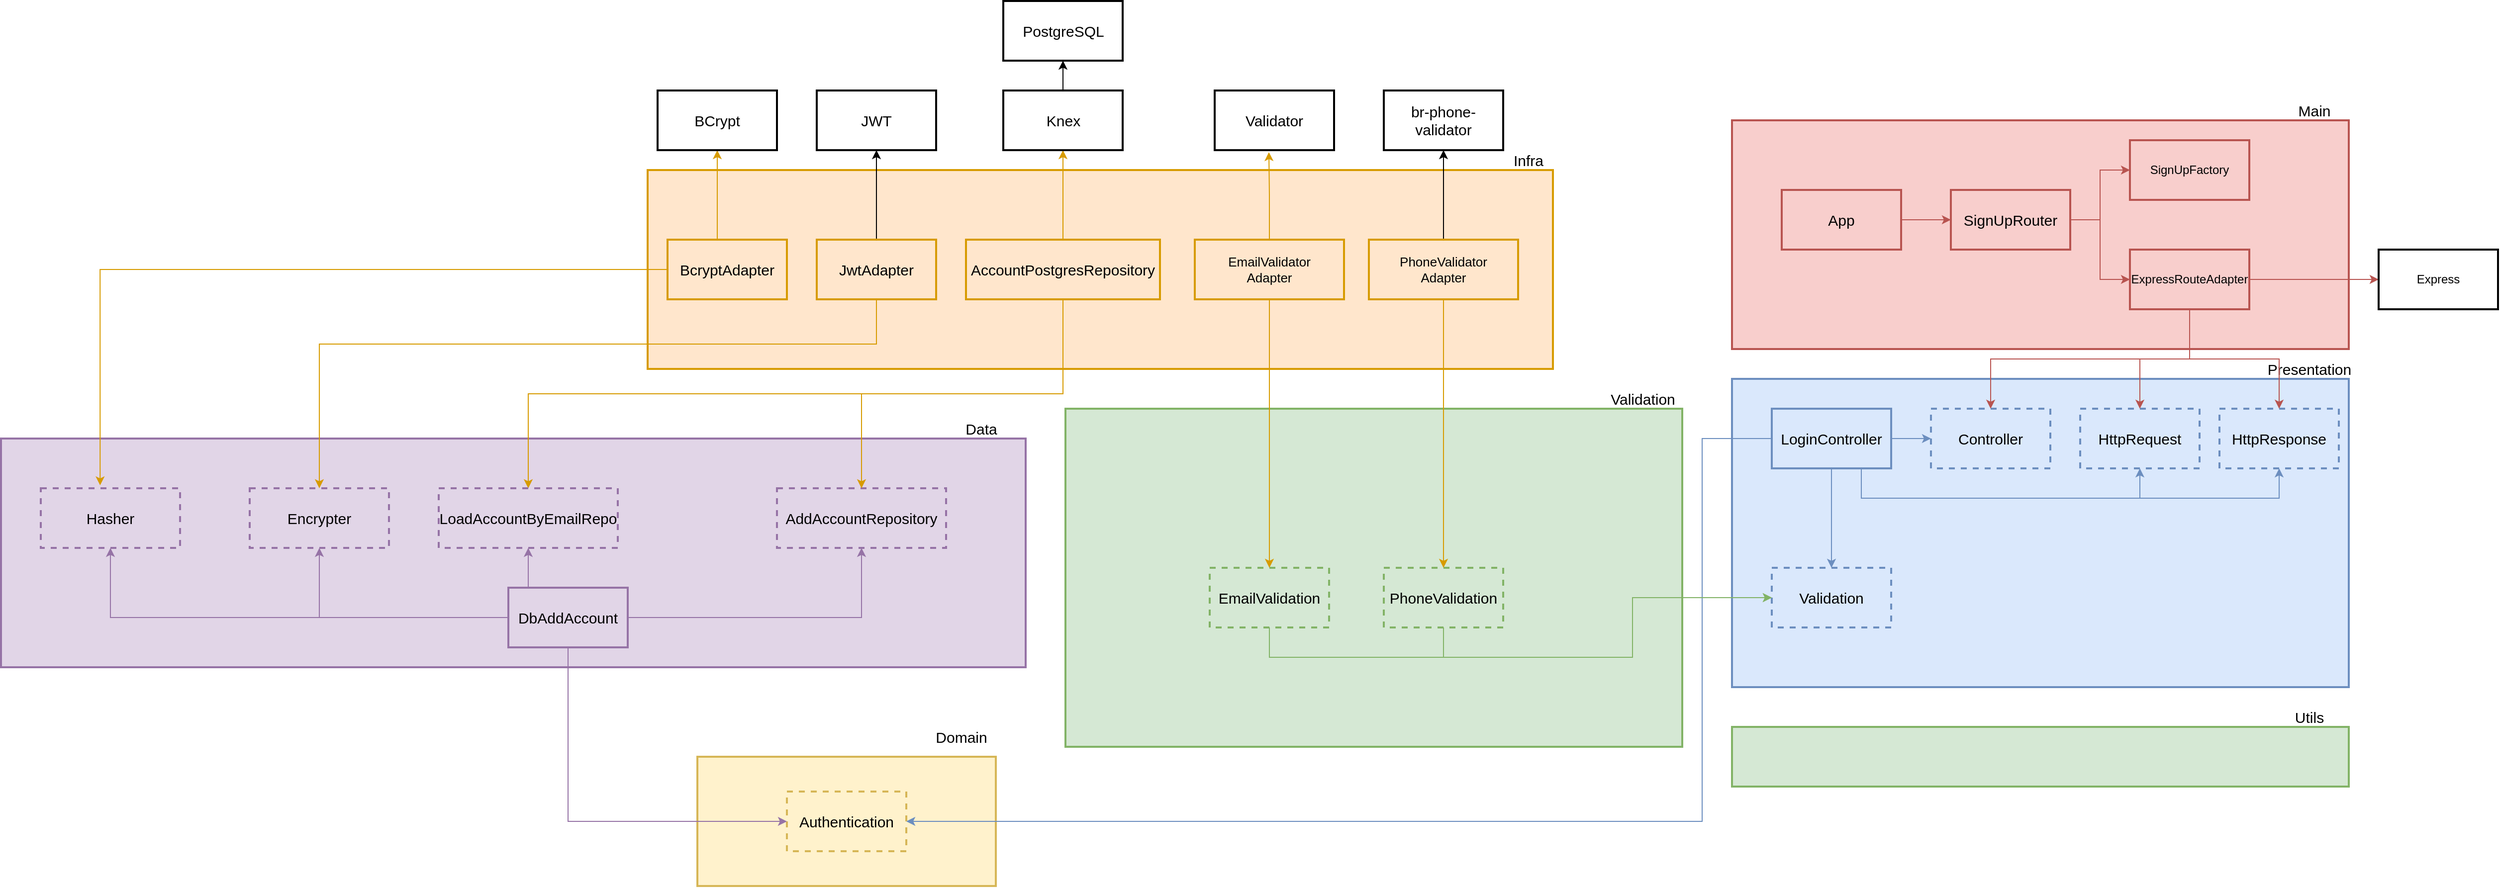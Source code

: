 <mxfile version="13.6.2" type="device"><diagram id="3v8mbWNxeB-T8PDBiBoE" name="Page-1"><mxGraphModel dx="2506" dy="1663" grid="1" gridSize="10" guides="1" tooltips="1" connect="1" arrows="1" fold="1" page="1" pageScale="1" pageWidth="827" pageHeight="1169" math="0" shadow="0"><root><mxCell id="0"/><mxCell id="1" parent="0"/><mxCell id="OiFVgyWEscuLVjaLXnBH-1" value="" style="rounded=0;whiteSpace=wrap;html=1;strokeWidth=2;fillColor=#d5e8d4;strokeColor=#82b366;" parent="1" vertex="1"><mxGeometry x="-50" y="290" width="620" height="340" as="geometry"/></mxCell><mxCell id="J38bCyYdGLNJjAUYLnjZ-1" value="" style="rounded=0;whiteSpace=wrap;html=1;strokeWidth=2;fillColor=#fff2cc;strokeColor=#d6b656;" parent="1" vertex="1"><mxGeometry x="-420" y="640" width="300" height="130" as="geometry"/></mxCell><mxCell id="J38bCyYdGLNJjAUYLnjZ-2" value="&lt;font style=&quot;font-size: 15px&quot;&gt;Domain&lt;/font&gt;" style="text;html=1;resizable=0;autosize=1;align=center;verticalAlign=middle;points=[];fillColor=none;strokeColor=none;rounded=0;dashed=1;" parent="1" vertex="1"><mxGeometry x="-190" y="610" width="70" height="20" as="geometry"/></mxCell><mxCell id="J38bCyYdGLNJjAUYLnjZ-4" value="" style="rounded=0;whiteSpace=wrap;html=1;strokeWidth=2;fillColor=#dae8fc;strokeColor=#6c8ebf;" parent="1" vertex="1"><mxGeometry x="620" y="260" width="620" height="310" as="geometry"/></mxCell><mxCell id="J38bCyYdGLNJjAUYLnjZ-5" value="&lt;font style=&quot;font-size: 15px&quot;&gt;Authentication&lt;/font&gt;" style="rounded=0;whiteSpace=wrap;html=1;strokeWidth=2;dashed=1;fillColor=#fff2cc;strokeColor=#d6b656;" parent="1" vertex="1"><mxGeometry x="-330" y="675" width="120" height="60" as="geometry"/></mxCell><mxCell id="J38bCyYdGLNJjAUYLnjZ-8" style="edgeStyle=orthogonalEdgeStyle;rounded=0;orthogonalLoop=1;jettySize=auto;html=1;exitX=0;exitY=0.5;exitDx=0;exitDy=0;entryX=1;entryY=0.5;entryDx=0;entryDy=0;fillColor=#dae8fc;strokeColor=#6c8ebf;" parent="1" source="J38bCyYdGLNJjAUYLnjZ-6" target="J38bCyYdGLNJjAUYLnjZ-5" edge="1"><mxGeometry relative="1" as="geometry"><Array as="points"><mxPoint x="590" y="320"/><mxPoint x="590" y="705"/></Array></mxGeometry></mxCell><mxCell id="J38bCyYdGLNJjAUYLnjZ-10" style="edgeStyle=orthogonalEdgeStyle;rounded=0;orthogonalLoop=1;jettySize=auto;html=1;exitX=1;exitY=0.5;exitDx=0;exitDy=0;fillColor=#dae8fc;strokeColor=#6c8ebf;" parent="1" source="J38bCyYdGLNJjAUYLnjZ-6" target="J38bCyYdGLNJjAUYLnjZ-9" edge="1"><mxGeometry relative="1" as="geometry"/></mxCell><mxCell id="J38bCyYdGLNJjAUYLnjZ-12" style="edgeStyle=orthogonalEdgeStyle;rounded=0;orthogonalLoop=1;jettySize=auto;html=1;exitX=0.75;exitY=1;exitDx=0;exitDy=0;entryX=0.5;entryY=1;entryDx=0;entryDy=0;fillColor=#dae8fc;strokeColor=#6c8ebf;" parent="1" source="J38bCyYdGLNJjAUYLnjZ-6" target="J38bCyYdGLNJjAUYLnjZ-11" edge="1"><mxGeometry relative="1" as="geometry"><Array as="points"><mxPoint x="750" y="380"/><mxPoint x="1030" y="380"/></Array></mxGeometry></mxCell><mxCell id="J38bCyYdGLNJjAUYLnjZ-14" style="edgeStyle=orthogonalEdgeStyle;rounded=0;orthogonalLoop=1;jettySize=auto;html=1;exitX=0.75;exitY=1;exitDx=0;exitDy=0;entryX=0.5;entryY=1;entryDx=0;entryDy=0;fillColor=#dae8fc;strokeColor=#6c8ebf;" parent="1" source="J38bCyYdGLNJjAUYLnjZ-6" target="J38bCyYdGLNJjAUYLnjZ-13" edge="1"><mxGeometry relative="1" as="geometry"><Array as="points"><mxPoint x="750" y="380"/><mxPoint x="1170" y="380"/></Array></mxGeometry></mxCell><mxCell id="J38bCyYdGLNJjAUYLnjZ-26" style="edgeStyle=orthogonalEdgeStyle;rounded=0;orthogonalLoop=1;jettySize=auto;html=1;exitX=0.5;exitY=1;exitDx=0;exitDy=0;entryX=0.5;entryY=0;entryDx=0;entryDy=0;fillColor=#dae8fc;strokeColor=#6c8ebf;" parent="1" source="J38bCyYdGLNJjAUYLnjZ-6" target="J38bCyYdGLNJjAUYLnjZ-25" edge="1"><mxGeometry relative="1" as="geometry"/></mxCell><mxCell id="J38bCyYdGLNJjAUYLnjZ-6" value="&lt;font style=&quot;font-size: 15px&quot;&gt;LoginController&lt;/font&gt;" style="rounded=0;whiteSpace=wrap;html=1;strokeWidth=2;strokeColor=#6c8ebf;fillColor=#dae8fc;" parent="1" vertex="1"><mxGeometry x="660" y="290" width="120" height="60" as="geometry"/></mxCell><mxCell id="J38bCyYdGLNJjAUYLnjZ-9" value="&lt;font style=&quot;font-size: 15px&quot;&gt;Controller&lt;/font&gt;" style="rounded=0;whiteSpace=wrap;html=1;strokeWidth=2;fillColor=#dae8fc;dashed=1;strokeColor=#6c8ebf;" parent="1" vertex="1"><mxGeometry x="820" y="290" width="120" height="60" as="geometry"/></mxCell><mxCell id="J38bCyYdGLNJjAUYLnjZ-11" value="&lt;font style=&quot;font-size: 15px&quot;&gt;HttpRequest&lt;/font&gt;" style="rounded=0;whiteSpace=wrap;html=1;strokeWidth=2;fillColor=#dae8fc;dashed=1;strokeColor=#6c8ebf;" parent="1" vertex="1"><mxGeometry x="970" y="290" width="120" height="60" as="geometry"/></mxCell><mxCell id="J38bCyYdGLNJjAUYLnjZ-13" value="&lt;font style=&quot;font-size: 15px&quot;&gt;HttpResponse&lt;/font&gt;" style="rounded=0;whiteSpace=wrap;html=1;strokeWidth=2;fillColor=#dae8fc;dashed=1;strokeColor=#6c8ebf;" parent="1" vertex="1"><mxGeometry x="1110" y="290" width="120" height="60" as="geometry"/></mxCell><mxCell id="J38bCyYdGLNJjAUYLnjZ-21" value="&lt;font style=&quot;font-size: 15px&quot;&gt;Presentation&lt;/font&gt;" style="text;html=1;resizable=0;autosize=1;align=center;verticalAlign=middle;points=[];fillColor=none;strokeColor=none;rounded=0;dashed=1;" parent="1" vertex="1"><mxGeometry x="1150" y="240" width="100" height="20" as="geometry"/></mxCell><mxCell id="J38bCyYdGLNJjAUYLnjZ-22" value="" style="rounded=0;whiteSpace=wrap;html=1;strokeWidth=2;fillColor=#d5e8d4;strokeColor=#82b366;" parent="1" vertex="1"><mxGeometry x="620" y="610" width="620" height="60" as="geometry"/></mxCell><mxCell id="J38bCyYdGLNJjAUYLnjZ-23" value="&lt;font style=&quot;font-size: 15px&quot;&gt;Utils&lt;/font&gt;" style="text;html=1;resizable=0;autosize=1;align=center;verticalAlign=middle;points=[];fillColor=none;strokeColor=none;rounded=0;dashed=1;" parent="1" vertex="1"><mxGeometry x="1180" y="590" width="40" height="20" as="geometry"/></mxCell><mxCell id="J38bCyYdGLNJjAUYLnjZ-25" value="&lt;font style=&quot;font-size: 15px&quot;&gt;Validation&lt;br&gt;&lt;/font&gt;" style="rounded=0;whiteSpace=wrap;html=1;strokeWidth=2;fillColor=#dae8fc;dashed=1;strokeColor=#6c8ebf;" parent="1" vertex="1"><mxGeometry x="660" y="450" width="120" height="60" as="geometry"/></mxCell><mxCell id="J38bCyYdGLNJjAUYLnjZ-28" value="&lt;span style=&quot;font-size: 15px&quot;&gt;EmailValidation&lt;/span&gt;" style="rounded=0;whiteSpace=wrap;html=1;strokeWidth=2;fillColor=#d5e8d4;dashed=1;strokeColor=#82b366;" parent="1" vertex="1"><mxGeometry x="95" y="450" width="120" height="60" as="geometry"/></mxCell><mxCell id="J38bCyYdGLNJjAUYLnjZ-40" value="" style="rounded=0;whiteSpace=wrap;html=1;strokeWidth=2;fillColor=#f8cecc;strokeColor=#b85450;" parent="1" vertex="1"><mxGeometry x="620" width="620" height="230" as="geometry"/></mxCell><mxCell id="J38bCyYdGLNJjAUYLnjZ-48" style="edgeStyle=orthogonalEdgeStyle;rounded=0;orthogonalLoop=1;jettySize=auto;html=1;exitX=1;exitY=0.5;exitDx=0;exitDy=0;entryX=0;entryY=0.5;entryDx=0;entryDy=0;fillColor=#f8cecc;strokeColor=#b85450;" parent="1" source="J38bCyYdGLNJjAUYLnjZ-41" target="J38bCyYdGLNJjAUYLnjZ-42" edge="1"><mxGeometry relative="1" as="geometry"/></mxCell><mxCell id="J38bCyYdGLNJjAUYLnjZ-41" value="&lt;font style=&quot;font-size: 15px&quot;&gt;App&lt;/font&gt;" style="rounded=0;whiteSpace=wrap;html=1;strokeWidth=2;fillColor=#f8cecc;strokeColor=#b85450;" parent="1" vertex="1"><mxGeometry x="670" y="70" width="120" height="60" as="geometry"/></mxCell><mxCell id="J38bCyYdGLNJjAUYLnjZ-47" style="edgeStyle=orthogonalEdgeStyle;rounded=0;orthogonalLoop=1;jettySize=auto;html=1;exitX=1;exitY=0.5;exitDx=0;exitDy=0;entryX=0;entryY=0.5;entryDx=0;entryDy=0;fillColor=#f8cecc;strokeColor=#b85450;" parent="1" source="J38bCyYdGLNJjAUYLnjZ-42" target="J38bCyYdGLNJjAUYLnjZ-43" edge="1"><mxGeometry relative="1" as="geometry"/></mxCell><mxCell id="J38bCyYdGLNJjAUYLnjZ-50" style="edgeStyle=orthogonalEdgeStyle;rounded=0;orthogonalLoop=1;jettySize=auto;html=1;exitX=1;exitY=0.5;exitDx=0;exitDy=0;entryX=0;entryY=0.5;entryDx=0;entryDy=0;fillColor=#f8cecc;strokeColor=#b85450;" parent="1" source="J38bCyYdGLNJjAUYLnjZ-42" target="J38bCyYdGLNJjAUYLnjZ-44" edge="1"><mxGeometry relative="1" as="geometry"/></mxCell><mxCell id="J38bCyYdGLNJjAUYLnjZ-42" value="&lt;font style=&quot;font-size: 15px&quot;&gt;SignUpRouter&lt;/font&gt;" style="rounded=0;whiteSpace=wrap;html=1;strokeWidth=2;fillColor=#f8cecc;strokeColor=#b85450;" parent="1" vertex="1"><mxGeometry x="840" y="70" width="120" height="60" as="geometry"/></mxCell><mxCell id="J38bCyYdGLNJjAUYLnjZ-43" value="SignUpFactory" style="rounded=0;whiteSpace=wrap;html=1;strokeWidth=2;fillColor=#f8cecc;strokeColor=#b85450;" parent="1" vertex="1"><mxGeometry x="1020" y="20" width="120" height="60" as="geometry"/></mxCell><mxCell id="J38bCyYdGLNJjAUYLnjZ-46" style="edgeStyle=orthogonalEdgeStyle;rounded=0;orthogonalLoop=1;jettySize=auto;html=1;exitX=1;exitY=0.5;exitDx=0;exitDy=0;entryX=0;entryY=0.5;entryDx=0;entryDy=0;fillColor=#f8cecc;strokeColor=#b85450;" parent="1" source="J38bCyYdGLNJjAUYLnjZ-44" target="J38bCyYdGLNJjAUYLnjZ-45" edge="1"><mxGeometry relative="1" as="geometry"/></mxCell><mxCell id="J38bCyYdGLNJjAUYLnjZ-70" style="edgeStyle=orthogonalEdgeStyle;rounded=0;orthogonalLoop=1;jettySize=auto;html=1;exitX=0.5;exitY=1;exitDx=0;exitDy=0;entryX=0.5;entryY=0;entryDx=0;entryDy=0;fillColor=#f8cecc;strokeColor=#b85450;" parent="1" source="J38bCyYdGLNJjAUYLnjZ-44" target="J38bCyYdGLNJjAUYLnjZ-9" edge="1"><mxGeometry relative="1" as="geometry"/></mxCell><mxCell id="J38bCyYdGLNJjAUYLnjZ-71" style="edgeStyle=orthogonalEdgeStyle;rounded=0;orthogonalLoop=1;jettySize=auto;html=1;exitX=0.5;exitY=1;exitDx=0;exitDy=0;entryX=0.5;entryY=0;entryDx=0;entryDy=0;fillColor=#f8cecc;strokeColor=#b85450;" parent="1" source="J38bCyYdGLNJjAUYLnjZ-44" target="J38bCyYdGLNJjAUYLnjZ-11" edge="1"><mxGeometry relative="1" as="geometry"/></mxCell><mxCell id="J38bCyYdGLNJjAUYLnjZ-72" style="edgeStyle=orthogonalEdgeStyle;rounded=0;orthogonalLoop=1;jettySize=auto;html=1;exitX=0.5;exitY=1;exitDx=0;exitDy=0;entryX=0.5;entryY=0;entryDx=0;entryDy=0;fillColor=#f8cecc;strokeColor=#b85450;" parent="1" source="J38bCyYdGLNJjAUYLnjZ-44" target="J38bCyYdGLNJjAUYLnjZ-13" edge="1"><mxGeometry relative="1" as="geometry"/></mxCell><mxCell id="J38bCyYdGLNJjAUYLnjZ-44" value="ExpressRouteAdapter" style="rounded=0;whiteSpace=wrap;html=1;strokeWidth=2;fillColor=#f8cecc;strokeColor=#b85450;" parent="1" vertex="1"><mxGeometry x="1020" y="130" width="120" height="60" as="geometry"/></mxCell><mxCell id="J38bCyYdGLNJjAUYLnjZ-45" value="Express&lt;br&gt;" style="rounded=0;whiteSpace=wrap;html=1;strokeWidth=2;fillColor=#ffffff;gradientColor=none;" parent="1" vertex="1"><mxGeometry x="1270" y="130" width="120" height="60" as="geometry"/></mxCell><mxCell id="J38bCyYdGLNJjAUYLnjZ-49" value="&lt;font style=&quot;font-size: 15px&quot;&gt;Main&lt;/font&gt;" style="text;html=1;resizable=0;autosize=1;align=center;verticalAlign=middle;points=[];fillColor=none;strokeColor=none;rounded=0;dashed=1;" parent="1" vertex="1"><mxGeometry x="1180" y="-20" width="50" height="20" as="geometry"/></mxCell><mxCell id="J38bCyYdGLNJjAUYLnjZ-51" value="" style="rounded=0;whiteSpace=wrap;html=1;strokeWidth=2;fillColor=#e1d5e7;strokeColor=#9673a6;" parent="1" vertex="1"><mxGeometry x="-1120" y="320" width="1030" height="230" as="geometry"/></mxCell><mxCell id="J38bCyYdGLNJjAUYLnjZ-53" value="&lt;font style=&quot;font-size: 15px&quot;&gt;Data&lt;/font&gt;" style="text;html=1;resizable=0;autosize=1;align=center;verticalAlign=middle;points=[];fillColor=none;strokeColor=none;rounded=0;dashed=1;" parent="1" vertex="1"><mxGeometry x="-160" y="300" width="50" height="20" as="geometry"/></mxCell><mxCell id="J38bCyYdGLNJjAUYLnjZ-54" value="&lt;font style=&quot;font-size: 15px&quot;&gt;Hasher&lt;/font&gt;" style="rounded=0;whiteSpace=wrap;html=1;strokeWidth=2;fillColor=#e1d5e7;strokeColor=#9673a6;dashed=1;" parent="1" vertex="1"><mxGeometry x="-1080" y="370" width="140" height="60" as="geometry"/></mxCell><mxCell id="J38bCyYdGLNJjAUYLnjZ-55" value="&lt;font style=&quot;font-size: 15px&quot;&gt;AddAccountRepository&lt;/font&gt;" style="rounded=0;whiteSpace=wrap;html=1;strokeWidth=2;fillColor=#e1d5e7;strokeColor=#9673a6;dashed=1;" parent="1" vertex="1"><mxGeometry x="-340" y="370" width="170" height="60" as="geometry"/></mxCell><mxCell id="J38bCyYdGLNJjAUYLnjZ-57" style="edgeStyle=orthogonalEdgeStyle;rounded=0;orthogonalLoop=1;jettySize=auto;html=1;exitX=0;exitY=0.5;exitDx=0;exitDy=0;entryX=0.5;entryY=1;entryDx=0;entryDy=0;fillColor=#e1d5e7;strokeColor=#9673a6;" parent="1" source="J38bCyYdGLNJjAUYLnjZ-56" target="J38bCyYdGLNJjAUYLnjZ-54" edge="1"><mxGeometry relative="1" as="geometry"><mxPoint x="-790" y="495" as="sourcePoint"/></mxGeometry></mxCell><mxCell id="J38bCyYdGLNJjAUYLnjZ-58" style="edgeStyle=orthogonalEdgeStyle;rounded=0;orthogonalLoop=1;jettySize=auto;html=1;exitX=1;exitY=0.5;exitDx=0;exitDy=0;entryX=0.5;entryY=1;entryDx=0;entryDy=0;fillColor=#e1d5e7;strokeColor=#9673a6;" parent="1" source="J38bCyYdGLNJjAUYLnjZ-56" target="J38bCyYdGLNJjAUYLnjZ-55" edge="1"><mxGeometry relative="1" as="geometry"/></mxCell><mxCell id="OiFVgyWEscuLVjaLXnBH-10" style="edgeStyle=orthogonalEdgeStyle;rounded=0;orthogonalLoop=1;jettySize=auto;html=1;exitX=0.5;exitY=1;exitDx=0;exitDy=0;entryX=0;entryY=0.5;entryDx=0;entryDy=0;fillColor=#e1d5e7;strokeColor=#9673a6;" parent="1" source="J38bCyYdGLNJjAUYLnjZ-56" target="J38bCyYdGLNJjAUYLnjZ-5" edge="1"><mxGeometry relative="1" as="geometry"/></mxCell><mxCell id="OiFVgyWEscuLVjaLXnBH-12" style="edgeStyle=orthogonalEdgeStyle;rounded=0;orthogonalLoop=1;jettySize=auto;html=1;exitX=0;exitY=0.5;exitDx=0;exitDy=0;fillColor=#e1d5e7;strokeColor=#9673a6;" parent="1" source="J38bCyYdGLNJjAUYLnjZ-56" target="_emrM3hDoWsgzuUFoliT-3" edge="1"><mxGeometry relative="1" as="geometry"><mxPoint x="-790" y="480" as="sourcePoint"/></mxGeometry></mxCell><mxCell id="OiFVgyWEscuLVjaLXnBH-19" style="edgeStyle=orthogonalEdgeStyle;rounded=0;orthogonalLoop=1;jettySize=auto;html=1;exitX=1;exitY=0.25;exitDx=0;exitDy=0;entryX=0.5;entryY=1;entryDx=0;entryDy=0;fillColor=#e1d5e7;strokeColor=#9673a6;" parent="1" source="J38bCyYdGLNJjAUYLnjZ-56" target="_emrM3hDoWsgzuUFoliT-8" edge="1"><mxGeometry relative="1" as="geometry"><Array as="points"><mxPoint x="-590" y="485"/></Array></mxGeometry></mxCell><mxCell id="J38bCyYdGLNJjAUYLnjZ-56" value="&lt;font style=&quot;font-size: 15px&quot;&gt;DbAddAccount&lt;br&gt;&lt;/font&gt;" style="rounded=0;whiteSpace=wrap;html=1;strokeWidth=2;fillColor=#e1d5e7;strokeColor=#9673a6;" parent="1" vertex="1"><mxGeometry x="-610" y="470" width="120" height="60" as="geometry"/></mxCell><mxCell id="J38bCyYdGLNJjAUYLnjZ-59" value="" style="rounded=0;whiteSpace=wrap;html=1;strokeWidth=2;fillColor=#ffe6cc;strokeColor=#d79b00;" parent="1" vertex="1"><mxGeometry x="-470" y="50" width="910" height="200" as="geometry"/></mxCell><mxCell id="J38bCyYdGLNJjAUYLnjZ-60" value="&lt;font style=&quot;font-size: 15px&quot;&gt;Infra&lt;/font&gt;" style="text;html=1;resizable=0;autosize=1;align=center;verticalAlign=middle;points=[];fillColor=none;strokeColor=none;rounded=0;dashed=1;" parent="1" vertex="1"><mxGeometry x="390" y="30" width="50" height="20" as="geometry"/></mxCell><mxCell id="J38bCyYdGLNJjAUYLnjZ-64" style="edgeStyle=orthogonalEdgeStyle;rounded=0;orthogonalLoop=1;jettySize=auto;html=1;exitX=0;exitY=0.5;exitDx=0;exitDy=0;entryX=0.5;entryY=1;entryDx=0;entryDy=0;fillColor=#ffe6cc;strokeColor=#d79b00;" parent="1" source="J38bCyYdGLNJjAUYLnjZ-61" target="J38bCyYdGLNJjAUYLnjZ-63" edge="1"><mxGeometry relative="1" as="geometry"><mxPoint x="-320" y="-40" as="targetPoint"/><Array as="points"><mxPoint x="-450" y="140"/><mxPoint x="-400" y="140"/></Array></mxGeometry></mxCell><mxCell id="J38bCyYdGLNJjAUYLnjZ-61" value="&lt;font style=&quot;font-size: 15px&quot;&gt;BcryptAdapter&lt;/font&gt;" style="rounded=0;whiteSpace=wrap;html=1;strokeWidth=2;fillColor=#ffe6cc;strokeColor=#d79b00;" parent="1" vertex="1"><mxGeometry x="-450" y="120" width="120" height="60" as="geometry"/></mxCell><mxCell id="J38bCyYdGLNJjAUYLnjZ-63" value="&lt;font style=&quot;font-size: 15px&quot;&gt;BCrypt&lt;/font&gt;" style="rounded=0;whiteSpace=wrap;html=1;strokeWidth=2;fillColor=#ffffff;gradientColor=none;" parent="1" vertex="1"><mxGeometry x="-460" y="-30" width="120" height="60" as="geometry"/></mxCell><mxCell id="J38bCyYdGLNJjAUYLnjZ-67" style="edgeStyle=orthogonalEdgeStyle;rounded=0;orthogonalLoop=1;jettySize=auto;html=1;exitX=0.5;exitY=1;exitDx=0;exitDy=0;fillColor=#ffe6cc;strokeColor=#d79b00;" parent="1" source="J38bCyYdGLNJjAUYLnjZ-65" target="J38bCyYdGLNJjAUYLnjZ-55" edge="1"><mxGeometry relative="1" as="geometry"/></mxCell><mxCell id="J38bCyYdGLNJjAUYLnjZ-68" style="edgeStyle=orthogonalEdgeStyle;rounded=0;orthogonalLoop=1;jettySize=auto;html=1;exitX=0.5;exitY=0;exitDx=0;exitDy=0;entryX=0.5;entryY=1;entryDx=0;entryDy=0;fillColor=#ffe6cc;strokeColor=#d79b00;" parent="1" source="J38bCyYdGLNJjAUYLnjZ-65" target="J38bCyYdGLNJjAUYLnjZ-66" edge="1"><mxGeometry relative="1" as="geometry"/></mxCell><mxCell id="_emrM3hDoWsgzuUFoliT-11" style="edgeStyle=orthogonalEdgeStyle;rounded=0;orthogonalLoop=1;jettySize=auto;html=1;exitX=0.5;exitY=1;exitDx=0;exitDy=0;entryX=0.5;entryY=0;entryDx=0;entryDy=0;fillColor=#ffe6cc;strokeColor=#d79b00;" parent="1" source="J38bCyYdGLNJjAUYLnjZ-65" target="_emrM3hDoWsgzuUFoliT-8" edge="1"><mxGeometry relative="1" as="geometry"/></mxCell><mxCell id="J38bCyYdGLNJjAUYLnjZ-65" value="&lt;font style=&quot;font-size: 15px&quot;&gt;AccountPostgresRepository&lt;/font&gt;" style="rounded=0;whiteSpace=wrap;html=1;strokeWidth=2;fillColor=#ffe6cc;strokeColor=#d79b00;" parent="1" vertex="1"><mxGeometry x="-150" y="120" width="195" height="60" as="geometry"/></mxCell><mxCell id="OiFVgyWEscuLVjaLXnBH-18" style="edgeStyle=orthogonalEdgeStyle;rounded=0;orthogonalLoop=1;jettySize=auto;html=1;exitX=0.5;exitY=0;exitDx=0;exitDy=0;entryX=0.5;entryY=1;entryDx=0;entryDy=0;" parent="1" source="J38bCyYdGLNJjAUYLnjZ-66" target="OiFVgyWEscuLVjaLXnBH-17" edge="1"><mxGeometry relative="1" as="geometry"/></mxCell><mxCell id="J38bCyYdGLNJjAUYLnjZ-66" value="&lt;span style=&quot;font-size: 15px ; text-align: left ; background-color: rgb(255 , 255 , 255)&quot;&gt;Knex&lt;br&gt;&lt;/span&gt;" style="rounded=0;whiteSpace=wrap;html=1;strokeWidth=2;fillColor=#ffffff;gradientColor=none;" parent="1" vertex="1"><mxGeometry x="-112.5" y="-30" width="120" height="60" as="geometry"/></mxCell><mxCell id="_emrM3hDoWsgzuUFoliT-7" style="edgeStyle=orthogonalEdgeStyle;rounded=0;orthogonalLoop=1;jettySize=auto;html=1;exitX=0.5;exitY=0;exitDx=0;exitDy=0;" parent="1" source="_emrM3hDoWsgzuUFoliT-2" target="_emrM3hDoWsgzuUFoliT-6" edge="1"><mxGeometry relative="1" as="geometry"/></mxCell><mxCell id="OiFVgyWEscuLVjaLXnBH-16" style="edgeStyle=orthogonalEdgeStyle;rounded=0;orthogonalLoop=1;jettySize=auto;html=1;exitX=0.5;exitY=1;exitDx=0;exitDy=0;entryX=0.5;entryY=0;entryDx=0;entryDy=0;fillColor=#ffe6cc;strokeColor=#d79b00;" parent="1" source="_emrM3hDoWsgzuUFoliT-2" target="_emrM3hDoWsgzuUFoliT-3" edge="1"><mxGeometry relative="1" as="geometry"><mxPoint x="-420" y="175" as="sourcePoint"/><Array as="points"><mxPoint x="-240" y="225"/><mxPoint x="-800" y="225"/></Array></mxGeometry></mxCell><mxCell id="_emrM3hDoWsgzuUFoliT-2" value="&lt;font style=&quot;font-size: 15px&quot;&gt;JwtAdapter&lt;/font&gt;" style="rounded=0;whiteSpace=wrap;html=1;strokeWidth=2;fillColor=#ffe6cc;strokeColor=#d79b00;" parent="1" vertex="1"><mxGeometry x="-300" y="120" width="120" height="60" as="geometry"/></mxCell><mxCell id="_emrM3hDoWsgzuUFoliT-3" value="&lt;font style=&quot;font-size: 15px&quot;&gt;Encrypter&lt;/font&gt;" style="rounded=0;whiteSpace=wrap;html=1;strokeWidth=2;fillColor=#e1d5e7;strokeColor=#9673a6;dashed=1;" parent="1" vertex="1"><mxGeometry x="-870" y="370" width="140" height="60" as="geometry"/></mxCell><mxCell id="_emrM3hDoWsgzuUFoliT-6" value="&lt;font style=&quot;font-size: 15px&quot;&gt;JWT&lt;/font&gt;" style="rounded=0;whiteSpace=wrap;html=1;strokeWidth=2;fillColor=#ffffff;gradientColor=none;" parent="1" vertex="1"><mxGeometry x="-300" y="-30" width="120" height="60" as="geometry"/></mxCell><mxCell id="_emrM3hDoWsgzuUFoliT-8" value="&lt;span style=&quot;font-size: 15px&quot;&gt;LoadAccountByEmailRepo&lt;br&gt;&lt;/span&gt;" style="rounded=0;whiteSpace=wrap;html=1;strokeWidth=2;fillColor=#e1d5e7;strokeColor=#9673a6;dashed=1;" parent="1" vertex="1"><mxGeometry x="-680" y="370" width="180" height="60" as="geometry"/></mxCell><mxCell id="OiFVgyWEscuLVjaLXnBH-2" value="&lt;font style=&quot;font-size: 15px&quot;&gt;Validation&lt;br&gt;&lt;/font&gt;" style="text;html=1;resizable=0;autosize=1;align=center;verticalAlign=middle;points=[];fillColor=none;strokeColor=none;rounded=0;dashed=1;" parent="1" vertex="1"><mxGeometry x="490" y="270" width="80" height="20" as="geometry"/></mxCell><mxCell id="OiFVgyWEscuLVjaLXnBH-17" value="&lt;span style=&quot;font-size: 15px ; text-align: left ; background-color: rgb(255 , 255 , 255)&quot;&gt;PostgreSQL&lt;br&gt;&lt;/span&gt;" style="rounded=0;whiteSpace=wrap;html=1;strokeWidth=2;fillColor=#ffffff;gradientColor=none;" parent="1" vertex="1"><mxGeometry x="-112.5" y="-120" width="120" height="60" as="geometry"/></mxCell><mxCell id="OiFVgyWEscuLVjaLXnBH-25" style="edgeStyle=orthogonalEdgeStyle;rounded=0;orthogonalLoop=1;jettySize=auto;html=1;exitX=0.5;exitY=1;exitDx=0;exitDy=0;entryX=0.5;entryY=0;entryDx=0;entryDy=0;fillColor=#ffe6cc;strokeColor=#d79b00;" parent="1" source="OiFVgyWEscuLVjaLXnBH-24" target="J38bCyYdGLNJjAUYLnjZ-28" edge="1"><mxGeometry relative="1" as="geometry"><Array as="points"><mxPoint x="155" y="180"/><mxPoint x="155" y="450"/></Array></mxGeometry></mxCell><mxCell id="OiFVgyWEscuLVjaLXnBH-27" style="edgeStyle=orthogonalEdgeStyle;rounded=0;orthogonalLoop=1;jettySize=auto;html=1;exitX=0.5;exitY=0;exitDx=0;exitDy=0;fillColor=#ffe6cc;strokeColor=#d79b00;entryX=0.454;entryY=1.033;entryDx=0;entryDy=0;entryPerimeter=0;" parent="1" source="OiFVgyWEscuLVjaLXnBH-24" target="OiFVgyWEscuLVjaLXnBH-26" edge="1"><mxGeometry relative="1" as="geometry"><mxPoint x="155" y="40" as="targetPoint"/></mxGeometry></mxCell><mxCell id="OiFVgyWEscuLVjaLXnBH-24" value="&lt;span style=&quot;font-size: 13px&quot;&gt;EmailValidator&lt;br&gt;Adapter&lt;/span&gt;" style="rounded=0;whiteSpace=wrap;html=1;strokeWidth=2;fillColor=#ffe6cc;strokeColor=#d79b00;" parent="1" vertex="1"><mxGeometry x="80" y="120" width="150" height="60" as="geometry"/></mxCell><mxCell id="OiFVgyWEscuLVjaLXnBH-26" value="&lt;span style=&quot;font-size: 15px ; text-align: left ; background-color: rgb(255 , 255 , 255)&quot;&gt;Validator&lt;br&gt;&lt;/span&gt;" style="rounded=0;whiteSpace=wrap;html=1;strokeWidth=2;fillColor=#ffffff;gradientColor=none;" parent="1" vertex="1"><mxGeometry x="100" y="-30" width="120" height="60" as="geometry"/></mxCell><mxCell id="OiFVgyWEscuLVjaLXnBH-11" style="edgeStyle=orthogonalEdgeStyle;rounded=0;orthogonalLoop=1;jettySize=auto;html=1;exitX=0.5;exitY=1;exitDx=0;exitDy=0;entryX=0;entryY=0.5;entryDx=0;entryDy=0;fillColor=#d5e8d4;strokeColor=#82b366;" parent="1" source="J38bCyYdGLNJjAUYLnjZ-28" target="J38bCyYdGLNJjAUYLnjZ-25" edge="1"><mxGeometry relative="1" as="geometry"><Array as="points"><mxPoint x="155" y="540"/><mxPoint x="520" y="540"/><mxPoint x="520" y="480"/></Array></mxGeometry></mxCell><mxCell id="J38bCyYdGLNJjAUYLnjZ-62" style="edgeStyle=orthogonalEdgeStyle;rounded=0;orthogonalLoop=1;jettySize=auto;html=1;exitX=0;exitY=0.5;exitDx=0;exitDy=0;entryX=0.426;entryY=-0.049;entryDx=0;entryDy=0;entryPerimeter=0;fillColor=#ffe6cc;strokeColor=#d79b00;" parent="1" source="J38bCyYdGLNJjAUYLnjZ-61" target="J38bCyYdGLNJjAUYLnjZ-54" edge="1"><mxGeometry relative="1" as="geometry"><mxPoint x="-630" y="145" as="sourcePoint"/><Array as="points"><mxPoint x="-1020" y="150"/></Array></mxGeometry></mxCell><mxCell id="Oih_bA0jC26mQ9ut3tBf-4" style="edgeStyle=orthogonalEdgeStyle;rounded=0;orthogonalLoop=1;jettySize=auto;html=1;exitX=0.5;exitY=1;exitDx=0;exitDy=0;fillColor=#d5e8d4;strokeColor=#82b366;" edge="1" parent="1" source="Oih_bA0jC26mQ9ut3tBf-3" target="J38bCyYdGLNJjAUYLnjZ-25"><mxGeometry relative="1" as="geometry"><Array as="points"><mxPoint x="330" y="540"/><mxPoint x="520" y="540"/><mxPoint x="520" y="480"/></Array></mxGeometry></mxCell><mxCell id="Oih_bA0jC26mQ9ut3tBf-3" value="&lt;span style=&quot;font-size: 15px&quot;&gt;PhoneValidation&lt;/span&gt;" style="rounded=0;whiteSpace=wrap;html=1;strokeWidth=2;fillColor=#d5e8d4;dashed=1;strokeColor=#82b366;" vertex="1" parent="1"><mxGeometry x="270" y="450" width="120" height="60" as="geometry"/></mxCell><mxCell id="Oih_bA0jC26mQ9ut3tBf-6" style="edgeStyle=orthogonalEdgeStyle;rounded=0;orthogonalLoop=1;jettySize=auto;html=1;exitX=0.5;exitY=1;exitDx=0;exitDy=0;fillColor=#ffe6cc;strokeColor=#d79b00;" edge="1" parent="1" source="Oih_bA0jC26mQ9ut3tBf-5" target="Oih_bA0jC26mQ9ut3tBf-3"><mxGeometry relative="1" as="geometry"/></mxCell><mxCell id="Oih_bA0jC26mQ9ut3tBf-8" style="edgeStyle=orthogonalEdgeStyle;rounded=0;orthogonalLoop=1;jettySize=auto;html=1;exitX=0.5;exitY=0;exitDx=0;exitDy=0;entryX=0.5;entryY=1;entryDx=0;entryDy=0;" edge="1" parent="1" source="Oih_bA0jC26mQ9ut3tBf-5" target="Oih_bA0jC26mQ9ut3tBf-7"><mxGeometry relative="1" as="geometry"/></mxCell><mxCell id="Oih_bA0jC26mQ9ut3tBf-5" value="&lt;span style=&quot;font-size: 13px&quot;&gt;PhoneValidator&lt;br&gt;Adapter&lt;/span&gt;" style="rounded=0;whiteSpace=wrap;html=1;strokeWidth=2;fillColor=#ffe6cc;strokeColor=#d79b00;" vertex="1" parent="1"><mxGeometry x="255" y="120" width="150" height="60" as="geometry"/></mxCell><mxCell id="Oih_bA0jC26mQ9ut3tBf-7" value="&lt;span style=&quot;font-size: 15px ; text-align: left ; background-color: rgb(255 , 255 , 255)&quot;&gt;br-phone-validator&lt;br&gt;&lt;/span&gt;" style="rounded=0;whiteSpace=wrap;html=1;strokeWidth=2;fillColor=#ffffff;gradientColor=none;" vertex="1" parent="1"><mxGeometry x="270" y="-30" width="120" height="60" as="geometry"/></mxCell></root></mxGraphModel></diagram></mxfile>